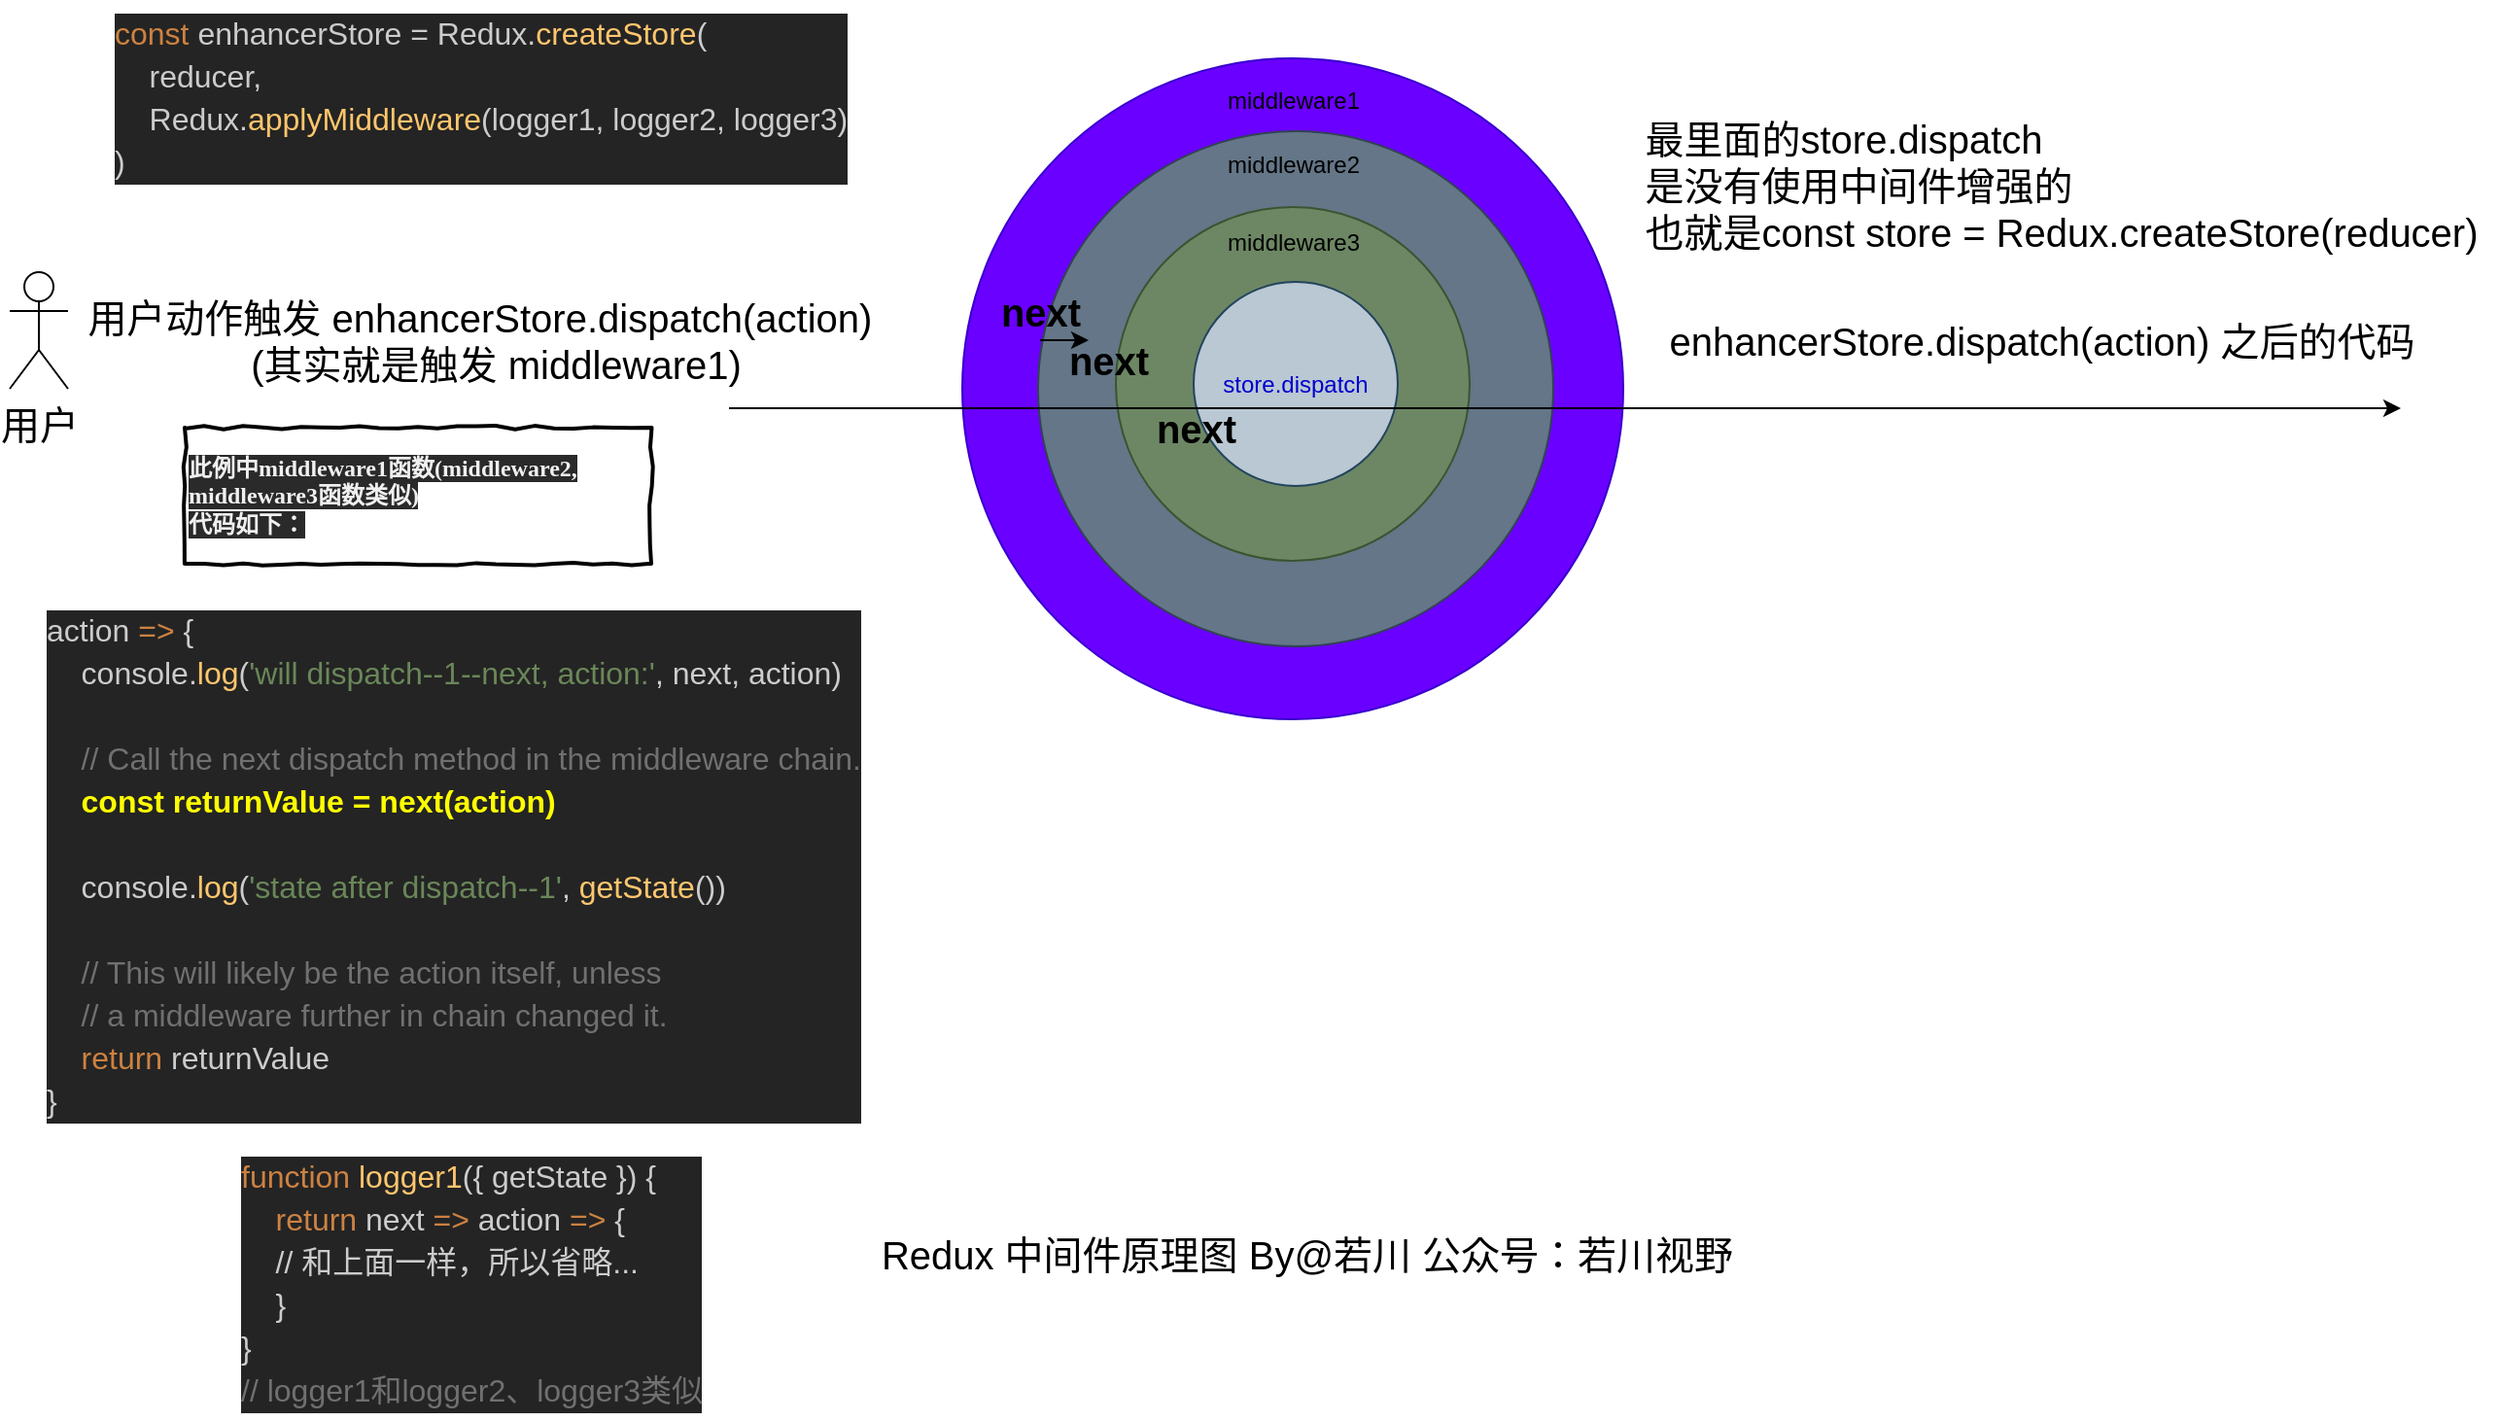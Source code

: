 <mxfile version="13.1.3">
    <diagram id="6hGFLwfOUW9BJ-s0fimq" name="Page-1">
        <mxGraphModel dx="1734" dy="518" grid="1" gridSize="10" guides="1" tooltips="1" connect="1" arrows="1" fold="1" page="1" pageScale="1" pageWidth="827" pageHeight="1169" math="0" shadow="0">
            <root>
                <mxCell id="0"/>
                <mxCell id="1" parent="0"/>
                <mxCell id="3" value="" style="ellipse;whiteSpace=wrap;html=1;aspect=fixed;fillColor=#6a00ff;strokeColor=#3700CC;fontColor=#ffffff;fontFamily=Helvetica;" vertex="1" parent="1">
                    <mxGeometry x="-170" y="380" width="340" height="340" as="geometry"/>
                </mxCell>
                <mxCell id="11" value="middleware1" style="text;html=1;align=center;verticalAlign=middle;resizable=0;points=[];autosize=1;fontFamily=Helvetica;" vertex="1" parent="3">
                    <mxGeometry x="125.0" y="11.724" width="90" height="20" as="geometry"/>
                </mxCell>
                <mxCell id="4" value="" style="ellipse;whiteSpace=wrap;html=1;aspect=fixed;fillColor=#647687;strokeColor=#314354;fontColor=#ffffff;" vertex="1" parent="3">
                    <mxGeometry x="39" y="37.5" width="265" height="265" as="geometry"/>
                </mxCell>
                <mxCell id="5" value="" style="ellipse;whiteSpace=wrap;html=1;aspect=fixed;fillColor=#6d8764;strokeColor=#3A5431;fontColor=#ffffff;" vertex="1" parent="3">
                    <mxGeometry x="79" y="76.5" width="182" height="182" as="geometry"/>
                </mxCell>
                <mxCell id="18" value="&lt;font color=&quot;#0000cc&quot;&gt;store.dispatch&lt;br&gt;&lt;/font&gt;" style="ellipse;whiteSpace=wrap;html=1;aspect=fixed;fontFamily=Helvetica;fillColor=#bac8d3;strokeColor=#23445d;" vertex="1" parent="3">
                    <mxGeometry x="119" y="115" width="105" height="105" as="geometry"/>
                </mxCell>
                <mxCell id="15" value="middleware3" style="text;html=1;align=center;verticalAlign=middle;resizable=0;points=[];autosize=1;fontFamily=Helvetica;" vertex="1" parent="3">
                    <mxGeometry x="125" y="85" width="90" height="20" as="geometry"/>
                </mxCell>
                <mxCell id="14" value="middleware2" style="text;html=1;align=center;verticalAlign=middle;resizable=0;points=[];autosize=1;fontFamily=Helvetica;" vertex="1" parent="3">
                    <mxGeometry x="125" y="45" width="90" height="20" as="geometry"/>
                </mxCell>
                <mxCell id="7" value="" style="endArrow=classic;html=1;fontFamily=Helvetica;fontSize=20;" edge="1" parent="3">
                    <mxGeometry width="50" height="50" relative="1" as="geometry">
                        <mxPoint x="-120" y="180" as="sourcePoint"/>
                        <mxPoint x="740" y="180" as="targetPoint"/>
                    </mxGeometry>
                </mxCell>
                <mxCell id="12" value="next" style="text;strokeColor=none;fillColor=none;html=1;fontSize=20;fontStyle=1;verticalAlign=middle;align=center;" vertex="1" parent="3">
                    <mxGeometry x="-10" y="115" width="100" height="30" as="geometry"/>
                </mxCell>
                <mxCell id="20" style="edgeStyle=orthogonalEdgeStyle;rounded=0;orthogonalLoop=1;jettySize=auto;html=1;exitX=0.5;exitY=1;exitDx=0;exitDy=0;entryX=0.75;entryY=1;entryDx=0;entryDy=0;fontFamily=Helvetica;" edge="1" parent="3" source="12" target="12">
                    <mxGeometry relative="1" as="geometry"/>
                </mxCell>
                <mxCell id="21" value="next" style="text;strokeColor=none;fillColor=none;html=1;fontSize=20;fontStyle=1;verticalAlign=middle;align=center;" vertex="1" parent="3">
                    <mxGeometry x="25" y="140" width="100" height="30" as="geometry"/>
                </mxCell>
                <mxCell id="22" value="next" style="text;strokeColor=none;fillColor=none;html=1;fontSize=20;fontStyle=1;verticalAlign=middle;align=center;" vertex="1" parent="3">
                    <mxGeometry x="70" y="175" width="100" height="30" as="geometry"/>
                </mxCell>
                <mxCell id="24" value="用户" style="shape=umlActor;verticalLabelPosition=bottom;labelBackgroundColor=#ffffff;verticalAlign=top;html=1;outlineConnect=0;fontFamily=Helvetica;fontSize=20;" vertex="1" parent="1">
                    <mxGeometry x="-660" y="490" width="30" height="60" as="geometry"/>
                </mxCell>
                <mxCell id="25" value="用户动作触发 &lt;span&gt;enhancerStore.dispatch(action)&amp;nbsp;&amp;nbsp;&lt;/span&gt;&lt;br&gt;&amp;nbsp;(其实就是触发 middleware1)" style="text;html=1;align=center;verticalAlign=middle;resizable=0;points=[];autosize=1;fontSize=20;fontFamily=Helvetica;" vertex="1" parent="1">
                    <mxGeometry x="-633" y="500" width="440" height="50" as="geometry"/>
                </mxCell>
                <mxCell id="32" value="&lt;span style=&quot;color: rgb(240 , 240 , 240) ; font-family: &amp;#34;comic sans ms&amp;#34; ; font-size: 12px ; font-style: normal ; font-weight: 700 ; letter-spacing: normal ; text-indent: 0px ; text-transform: none ; word-spacing: 0px ; background-color: rgb(42 , 42 , 42) ; float: none ; display: inline&quot;&gt;此例中&lt;/span&gt;&lt;span style=&quot;color: rgb(240 , 240 , 240) ; font-family: &amp;#34;comic sans ms&amp;#34; ; font-size: 12px ; font-style: normal ; font-weight: 700 ; letter-spacing: normal ; text-indent: 0px ; text-transform: none ; word-spacing: 0px ; background-color: rgb(42 , 42 , 42) ; float: none ; display: inline&quot;&gt;middleware1函数(middleware2, middleware3函数类似)&lt;br&gt;代码如下：&lt;/span&gt;" style="html=1;whiteSpace=wrap;comic=1;strokeWidth=2;fontFamily=Comic Sans MS;fontStyle=1;align=left;" vertex="1" parent="1">
                    <mxGeometry x="-570" y="570" width="240" height="70" as="geometry"/>
                </mxCell>
                <mxCell id="33" value="&lt;div style=&quot;background-color: rgb(36 , 36 , 36) ; font-size: 16px ; line-height: 22px&quot;&gt;&lt;div style=&quot;color: rgb(204 , 204 , 204)&quot;&gt;action &lt;span style=&quot;color: rgb(204 , 130 , 66)&quot;&gt;=&amp;gt;&lt;/span&gt; {&lt;br&gt;&lt;/div&gt;&lt;div style=&quot;color: rgb(204 , 204 , 204)&quot;&gt;&lt;span style=&quot;color: rgb(204 , 130 , 66)&quot;&gt;&amp;nbsp; &amp;nbsp;&lt;/span&gt;&lt;span style=&quot;color: rgb(204 , 130 , 66)&quot;&gt;&amp;nbsp;&lt;/span&gt;console.&lt;span style=&quot;color: #ffc66d&quot;&gt;log&lt;/span&gt;(&lt;span style=&quot;color: #6a8759&quot;&gt;'will dispatch--1--next, action:'&lt;/span&gt;, next, action)&lt;/div&gt;&lt;div style=&quot;color: rgb(204 , 204 , 204)&quot;&gt;&lt;br&gt;&lt;/div&gt;&lt;div style=&quot;color: rgb(204 , 204 , 204)&quot;&gt;      &lt;span style=&quot;color: rgb(204 , 130 , 66)&quot;&gt;&amp;nbsp; &amp;nbsp;&lt;/span&gt;&lt;span style=&quot;color: rgb(204 , 130 , 66)&quot;&gt;&amp;nbsp;&lt;/span&gt;&lt;span style=&quot;color: #707070&quot;&gt;// Call the next dispatch method in the middleware chain.&lt;/span&gt;&lt;/div&gt;&lt;div&gt;      &lt;font color=&quot;#ffff00&quot;&gt;&amp;nbsp; &amp;nbsp;&amp;nbsp;&lt;b&gt;const returnValue = next(action)&lt;/b&gt;&lt;/font&gt;&lt;/div&gt;&lt;br&gt;&lt;div style=&quot;color: rgb(204 , 204 , 204)&quot;&gt;&lt;span style=&quot;color: rgb(204 , 130 , 66)&quot;&gt;&amp;nbsp; &amp;nbsp;&lt;/span&gt;&lt;span style=&quot;color: rgb(204 , 130 , 66)&quot;&gt;&amp;nbsp;&lt;/span&gt;console.&lt;span style=&quot;color: #ffc66d&quot;&gt;log&lt;/span&gt;(&lt;span style=&quot;color: #6a8759&quot;&gt;'state after dispatch--1'&lt;/span&gt;, &lt;span style=&quot;color: #ffc66d&quot;&gt;getState&lt;/span&gt;())&lt;/div&gt;&lt;br&gt;&lt;div style=&quot;color: rgb(204 , 204 , 204)&quot;&gt;      &lt;span style=&quot;color: rgb(204 , 130 , 66)&quot;&gt;&amp;nbsp; &amp;nbsp;&lt;/span&gt;&lt;span style=&quot;color: rgb(204 , 130 , 66)&quot;&gt;&amp;nbsp;&lt;/span&gt;&lt;span style=&quot;color: #707070&quot;&gt;// This will likely be the action itself, unless&lt;/span&gt;&lt;/div&gt;&lt;div style=&quot;color: rgb(204 , 204 , 204)&quot;&gt;      &lt;span style=&quot;color: #707070&quot;&gt;&amp;nbsp; &amp;nbsp; // a middleware further in chain changed it.&lt;/span&gt;&lt;/div&gt;&lt;div style=&quot;color: rgb(204 , 204 , 204)&quot;&gt;      &lt;span style=&quot;color: #cc8242&quot;&gt;&amp;nbsp; &amp;nbsp; return&lt;/span&gt; returnValue&lt;/div&gt;&lt;div style=&quot;color: rgb(204 , 204 , 204)&quot;&gt;  }&lt;/div&gt;&lt;/div&gt;" style="text;html=1;align=left;verticalAlign=middle;resizable=0;points=[];autosize=1;fontSize=20;fontFamily=Helvetica;" vertex="1" parent="1">
                    <mxGeometry x="-643" y="660" width="460" height="270" as="geometry"/>
                </mxCell>
                <mxCell id="34" value="Redux 中间件原理图 By@若川 公众号：若川视野" style="text;html=1;align=center;verticalAlign=middle;resizable=0;points=[];autosize=1;fontSize=20;fontFamily=Helvetica;" vertex="1" parent="1">
                    <mxGeometry x="-218" y="980" width="450" height="30" as="geometry"/>
                </mxCell>
                <mxCell id="38" value="&lt;div style=&quot;text-align: left&quot;&gt;&lt;span&gt;最里面的store.dispatch&lt;/span&gt;&lt;/div&gt;&lt;div style=&quot;text-align: left&quot;&gt;&lt;span&gt;是没有使用中间件增强的&lt;/span&gt;&lt;/div&gt;&lt;div style=&quot;text-align: left&quot;&gt;&lt;span&gt;也就是const store = Redux.createStore(reducer)&lt;/span&gt;&lt;/div&gt;" style="text;html=1;align=center;verticalAlign=middle;resizable=0;points=[];autosize=1;fontSize=20;fontFamily=Helvetica;" vertex="1" parent="1">
                    <mxGeometry x="170" y="405" width="450" height="80" as="geometry"/>
                </mxCell>
                <mxCell id="39" value="enhancerStore.dispatch(action) 之后的代码" style="text;html=1;align=center;verticalAlign=middle;resizable=0;points=[];autosize=1;fontSize=20;fontFamily=Helvetica;" vertex="1" parent="1">
                    <mxGeometry x="180" y="510" width="410" height="30" as="geometry"/>
                </mxCell>
                <mxCell id="40" value="&lt;div style=&quot;color: rgb(204 , 204 , 204) ; background-color: rgb(36 , 36 , 36) ; font-weight: 300 ; font-size: 16px ; line-height: 22px&quot;&gt;&lt;div&gt;&lt;span style=&quot;color: #cc8242&quot;&gt;const&lt;/span&gt;&lt;span style=&quot;color: #cccccc&quot;&gt; enhancerStore = Redux.&lt;/span&gt;&lt;span style=&quot;color: #ffc66d&quot;&gt;createStore&lt;/span&gt;&lt;span style=&quot;color: #cccccc&quot;&gt;(&lt;/span&gt;&lt;/div&gt;&lt;div&gt;&lt;span style=&quot;color: #cccccc&quot;&gt;&amp;nbsp; &amp;nbsp; reducer, &lt;/span&gt;&lt;/div&gt;&lt;div&gt;&lt;span style=&quot;color: #cccccc&quot;&gt;&amp;nbsp; &amp;nbsp; Redux.&lt;/span&gt;&lt;span style=&quot;color: #ffc66d&quot;&gt;applyMiddleware&lt;/span&gt;&lt;span style=&quot;color: #cccccc&quot;&gt;(logger1, logger2, logger3)&lt;/span&gt;&lt;/div&gt;&lt;div&gt;&lt;span style=&quot;color: #cccccc&quot;&gt;)&lt;/span&gt;&lt;/div&gt;&lt;/div&gt;" style="text;whiteSpace=wrap;html=1;fontSize=20;fontFamily=Helvetica;" vertex="1" parent="1">
                    <mxGeometry x="-608" y="350" width="390" height="100" as="geometry"/>
                </mxCell>
                <mxCell id="41" value="&lt;br&gt;" style="text;html=1;align=center;verticalAlign=middle;resizable=0;points=[];autosize=1;fontSize=20;fontFamily=Helvetica;" vertex="1" parent="40">
                    <mxGeometry x="261" y="63" width="20" height="30" as="geometry"/>
                </mxCell>
                <mxCell id="43" value="&lt;br&gt;" style="text;html=1;align=center;verticalAlign=middle;resizable=0;points=[];autosize=1;fontSize=20;fontFamily=Helvetica;" vertex="1" parent="1">
                    <mxGeometry x="-270" y="460" width="20" height="30" as="geometry"/>
                </mxCell>
                <mxCell id="45" value="&lt;div style=&quot;color: rgb(204 , 204 , 204) ; background-color: rgb(36 , 36 , 36) ; font-size: 16px ; line-height: 22px&quot;&gt;&lt;div&gt;&lt;span style=&quot;color: #cc8242&quot;&gt;function&lt;/span&gt; &lt;span style=&quot;color: #ffc66d&quot;&gt;logger1&lt;/span&gt;({ getState }) {&lt;/div&gt;&lt;div&gt;&lt;span style=&quot;color: #cc8242&quot;&gt;&amp;nbsp; &amp;nbsp; return&lt;/span&gt; next &lt;span style=&quot;color: #cc8242&quot;&gt;=&amp;gt;&lt;/span&gt; action &lt;span style=&quot;color: #cc8242&quot;&gt;=&amp;gt;&lt;/span&gt; {&lt;/div&gt;&lt;div&gt;&amp;nbsp; &amp;nbsp; // 和上面一样，所以省略...&lt;/div&gt;&lt;div&gt;&amp;nbsp; &amp;nbsp; }&lt;/div&gt;&lt;div&gt;}&lt;br&gt;&lt;div style=&quot;line-height: 22px&quot;&gt;&lt;span style=&quot;color: #707070&quot;&gt;// logger1和logger2、logger3类似&lt;/span&gt;&lt;/div&gt;&lt;/div&gt;&lt;/div&gt;" style="text;html=1;align=left;verticalAlign=middle;resizable=0;points=[];autosize=1;fontSize=20;fontFamily=Helvetica;" vertex="1" parent="1">
                    <mxGeometry x="-543" y="940" width="260" height="140" as="geometry"/>
                </mxCell>
            </root>
        </mxGraphModel>
    </diagram>
</mxfile>
